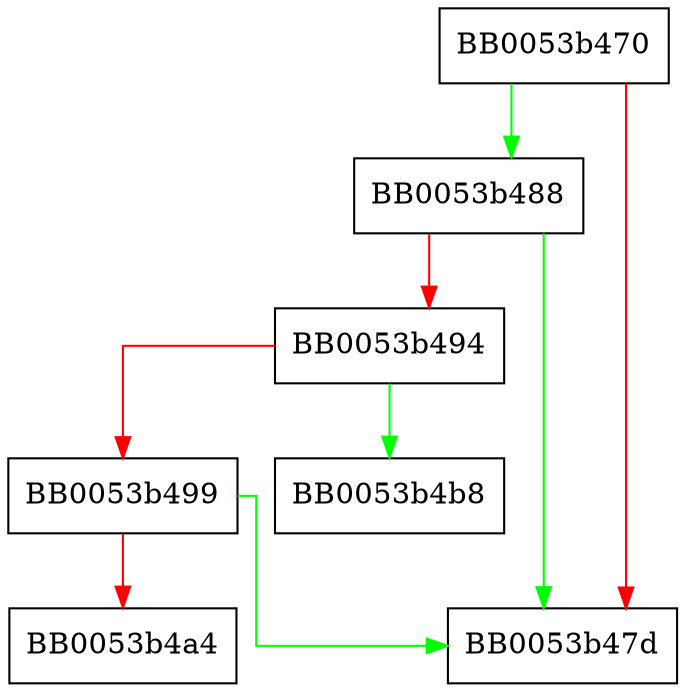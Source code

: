 digraph BIO_sock_should_retry {
  node [shape="box"];
  graph [splines=ortho];
  BB0053b470 -> BB0053b488 [color="green"];
  BB0053b470 -> BB0053b47d [color="red"];
  BB0053b488 -> BB0053b47d [color="green"];
  BB0053b488 -> BB0053b494 [color="red"];
  BB0053b494 -> BB0053b4b8 [color="green"];
  BB0053b494 -> BB0053b499 [color="red"];
  BB0053b499 -> BB0053b47d [color="green"];
  BB0053b499 -> BB0053b4a4 [color="red"];
}